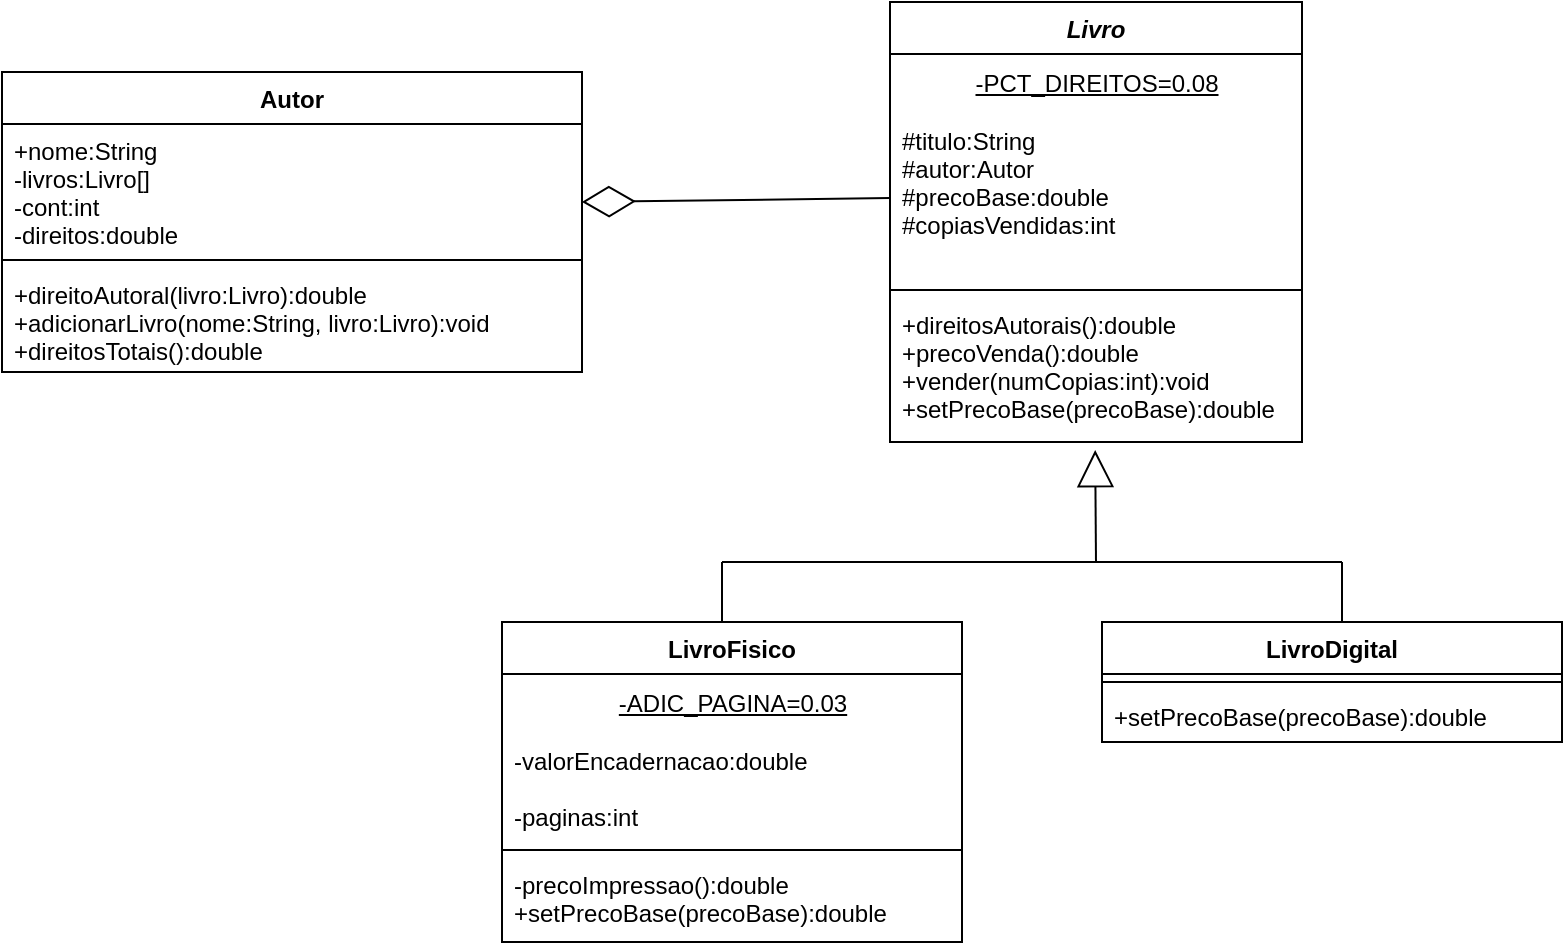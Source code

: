 <mxfile version="20.2.8" type="device"><diagram id="06C2JFXfxxPvBpUm0Rsn" name="Página-1"><mxGraphModel dx="1865" dy="649" grid="1" gridSize="10" guides="1" tooltips="1" connect="1" arrows="1" fold="1" page="1" pageScale="1" pageWidth="827" pageHeight="1169" math="0" shadow="0"><root><mxCell id="0"/><mxCell id="1" parent="0"/><mxCell id="eszUDQx25WJ_YOK4niGY-1" value="Autor" style="swimlane;fontStyle=1;align=center;verticalAlign=top;childLayout=stackLayout;horizontal=1;startSize=26;horizontalStack=0;resizeParent=1;resizeParentMax=0;resizeLast=0;collapsible=1;marginBottom=0;" vertex="1" parent="1"><mxGeometry x="-30" y="155" width="290" height="150" as="geometry"/></mxCell><mxCell id="eszUDQx25WJ_YOK4niGY-2" value="+nome:String&#10;-livros:Livro[]&#10;-cont:int&#10;-direitos:double" style="text;strokeColor=none;fillColor=none;align=left;verticalAlign=top;spacingLeft=4;spacingRight=4;overflow=hidden;rotatable=0;points=[[0,0.5],[1,0.5]];portConstraint=eastwest;" vertex="1" parent="eszUDQx25WJ_YOK4niGY-1"><mxGeometry y="26" width="290" height="64" as="geometry"/></mxCell><mxCell id="eszUDQx25WJ_YOK4niGY-3" value="" style="line;strokeWidth=1;fillColor=none;align=left;verticalAlign=middle;spacingTop=-1;spacingLeft=3;spacingRight=3;rotatable=0;labelPosition=right;points=[];portConstraint=eastwest;strokeColor=inherit;" vertex="1" parent="eszUDQx25WJ_YOK4niGY-1"><mxGeometry y="90" width="290" height="8" as="geometry"/></mxCell><mxCell id="eszUDQx25WJ_YOK4niGY-4" value="+direitoAutoral(livro:Livro):double&#10;+adicionarLivro(nome:String, livro:Livro):void&#10;+direitosTotais():double" style="text;strokeColor=none;fillColor=none;align=left;verticalAlign=top;spacingLeft=4;spacingRight=4;overflow=hidden;rotatable=0;points=[[0,0.5],[1,0.5]];portConstraint=eastwest;" vertex="1" parent="eszUDQx25WJ_YOK4niGY-1"><mxGeometry y="98" width="290" height="52" as="geometry"/></mxCell><mxCell id="eszUDQx25WJ_YOK4niGY-5" value="Livro" style="swimlane;fontStyle=3;align=center;verticalAlign=top;childLayout=stackLayout;horizontal=1;startSize=26;horizontalStack=0;resizeParent=1;resizeParentMax=0;resizeLast=0;collapsible=1;marginBottom=0;" vertex="1" parent="1"><mxGeometry x="414" y="120" width="206" height="220" as="geometry"/></mxCell><mxCell id="eszUDQx25WJ_YOK4niGY-28" value="&lt;u&gt;-PCT_DIREITOS=0.08&lt;/u&gt;" style="text;html=1;align=center;verticalAlign=middle;resizable=0;points=[];autosize=1;strokeColor=none;fillColor=none;" vertex="1" parent="eszUDQx25WJ_YOK4niGY-5"><mxGeometry y="26" width="206" height="30" as="geometry"/></mxCell><mxCell id="eszUDQx25WJ_YOK4niGY-6" value="#titulo:String&#10;#autor:Autor&#10;#precoBase:double&#10;#copiasVendidas:int&#10;" style="text;strokeColor=none;fillColor=none;align=left;verticalAlign=top;spacingLeft=4;spacingRight=4;overflow=hidden;rotatable=0;points=[[0,0.5],[1,0.5]];portConstraint=eastwest;" vertex="1" parent="eszUDQx25WJ_YOK4niGY-5"><mxGeometry y="56" width="206" height="84" as="geometry"/></mxCell><mxCell id="eszUDQx25WJ_YOK4niGY-7" value="" style="line;strokeWidth=1;fillColor=none;align=left;verticalAlign=middle;spacingTop=-1;spacingLeft=3;spacingRight=3;rotatable=0;labelPosition=right;points=[];portConstraint=eastwest;strokeColor=inherit;" vertex="1" parent="eszUDQx25WJ_YOK4niGY-5"><mxGeometry y="140" width="206" height="8" as="geometry"/></mxCell><mxCell id="eszUDQx25WJ_YOK4niGY-8" value="+direitosAutorais():double&#10;+precoVenda():double&#10;+vender(numCopias:int):void&#10;+setPrecoBase(precoBase):double&#10;" style="text;strokeColor=none;fillColor=none;align=left;verticalAlign=top;spacingLeft=4;spacingRight=4;overflow=hidden;rotatable=0;points=[[0,0.5],[1,0.5]];portConstraint=eastwest;" vertex="1" parent="eszUDQx25WJ_YOK4niGY-5"><mxGeometry y="148" width="206" height="72" as="geometry"/></mxCell><mxCell id="eszUDQx25WJ_YOK4niGY-13" value="LivroDigital" style="swimlane;fontStyle=1;align=center;verticalAlign=top;childLayout=stackLayout;horizontal=1;startSize=26;horizontalStack=0;resizeParent=1;resizeParentMax=0;resizeLast=0;collapsible=1;marginBottom=0;" vertex="1" parent="1"><mxGeometry x="520" y="430" width="230" height="60" as="geometry"/></mxCell><mxCell id="eszUDQx25WJ_YOK4niGY-15" value="" style="line;strokeWidth=1;fillColor=none;align=left;verticalAlign=middle;spacingTop=-1;spacingLeft=3;spacingRight=3;rotatable=0;labelPosition=right;points=[];portConstraint=eastwest;strokeColor=inherit;" vertex="1" parent="eszUDQx25WJ_YOK4niGY-13"><mxGeometry y="26" width="230" height="8" as="geometry"/></mxCell><mxCell id="eszUDQx25WJ_YOK4niGY-16" value="+setPrecoBase(precoBase):double" style="text;strokeColor=none;fillColor=none;align=left;verticalAlign=top;spacingLeft=4;spacingRight=4;overflow=hidden;rotatable=0;points=[[0,0.5],[1,0.5]];portConstraint=eastwest;" vertex="1" parent="eszUDQx25WJ_YOK4niGY-13"><mxGeometry y="34" width="230" height="26" as="geometry"/></mxCell><mxCell id="eszUDQx25WJ_YOK4niGY-17" value="" style="endArrow=diamondThin;endFill=0;endSize=24;html=1;rounded=0;exitX=0;exitY=0.5;exitDx=0;exitDy=0;" edge="1" parent="1" source="eszUDQx25WJ_YOK4niGY-6"><mxGeometry width="160" relative="1" as="geometry"><mxPoint x="120" y="246.5" as="sourcePoint"/><mxPoint x="260" y="220" as="targetPoint"/></mxGeometry></mxCell><mxCell id="eszUDQx25WJ_YOK4niGY-32" value="LivroFisico" style="swimlane;fontStyle=1;align=center;verticalAlign=top;childLayout=stackLayout;horizontal=1;startSize=26;horizontalStack=0;resizeParent=1;resizeParentMax=0;resizeLast=0;collapsible=1;marginBottom=0;" vertex="1" parent="1"><mxGeometry x="220" y="430" width="230" height="160" as="geometry"/></mxCell><mxCell id="eszUDQx25WJ_YOK4niGY-33" value="&lt;u&gt;-ADIC_PAGINA=0.03&lt;/u&gt;" style="text;html=1;align=center;verticalAlign=middle;resizable=0;points=[];autosize=1;strokeColor=none;fillColor=none;" vertex="1" parent="eszUDQx25WJ_YOK4niGY-32"><mxGeometry y="26" width="230" height="30" as="geometry"/></mxCell><mxCell id="eszUDQx25WJ_YOK4niGY-34" value="-valorEncadernacao:double&#10;&#10;-paginas:int" style="text;strokeColor=none;fillColor=none;align=left;verticalAlign=top;spacingLeft=4;spacingRight=4;overflow=hidden;rotatable=0;points=[[0,0.5],[1,0.5]];portConstraint=eastwest;" vertex="1" parent="eszUDQx25WJ_YOK4niGY-32"><mxGeometry y="56" width="230" height="54" as="geometry"/></mxCell><mxCell id="eszUDQx25WJ_YOK4niGY-35" value="" style="line;strokeWidth=1;fillColor=none;align=left;verticalAlign=middle;spacingTop=-1;spacingLeft=3;spacingRight=3;rotatable=0;labelPosition=right;points=[];portConstraint=eastwest;strokeColor=inherit;" vertex="1" parent="eszUDQx25WJ_YOK4niGY-32"><mxGeometry y="110" width="230" height="8" as="geometry"/></mxCell><mxCell id="eszUDQx25WJ_YOK4niGY-36" value="-precoImpressao():double&#10;+setPrecoBase(precoBase):double" style="text;strokeColor=none;fillColor=none;align=left;verticalAlign=top;spacingLeft=4;spacingRight=4;overflow=hidden;rotatable=0;points=[[0,0.5],[1,0.5]];portConstraint=eastwest;" vertex="1" parent="eszUDQx25WJ_YOK4niGY-32"><mxGeometry y="118" width="230" height="42" as="geometry"/></mxCell><mxCell id="eszUDQx25WJ_YOK4niGY-37" value="" style="endArrow=block;endSize=16;endFill=0;html=1;rounded=0;entryX=0.498;entryY=1.056;entryDx=0;entryDy=0;entryPerimeter=0;" edge="1" parent="1" target="eszUDQx25WJ_YOK4niGY-8"><mxGeometry x="0.069" y="-13" width="160" relative="1" as="geometry"><mxPoint x="517" y="400" as="sourcePoint"/><mxPoint x="540" y="410" as="targetPoint"/><mxPoint as="offset"/></mxGeometry></mxCell><mxCell id="eszUDQx25WJ_YOK4niGY-38" value="" style="line;strokeWidth=1;fillColor=none;align=left;verticalAlign=middle;spacingTop=-1;spacingLeft=3;spacingRight=3;rotatable=0;labelPosition=right;points=[];portConstraint=eastwest;strokeColor=inherit;" vertex="1" parent="1"><mxGeometry x="330" y="396" width="310" height="8" as="geometry"/></mxCell><mxCell id="eszUDQx25WJ_YOK4niGY-39" value="" style="line;strokeWidth=1;fillColor=none;align=left;verticalAlign=middle;spacingTop=-1;spacingLeft=3;spacingRight=3;rotatable=0;labelPosition=right;points=[];portConstraint=eastwest;strokeColor=inherit;direction=south;" vertex="1" parent="1"><mxGeometry x="326" y="400" width="8" height="30" as="geometry"/></mxCell><mxCell id="eszUDQx25WJ_YOK4niGY-40" value="" style="line;strokeWidth=1;fillColor=none;align=left;verticalAlign=middle;spacingTop=-1;spacingLeft=3;spacingRight=3;rotatable=0;labelPosition=right;points=[];portConstraint=eastwest;strokeColor=inherit;direction=south;" vertex="1" parent="1"><mxGeometry x="636" y="400" width="8" height="30" as="geometry"/></mxCell></root></mxGraphModel></diagram></mxfile>